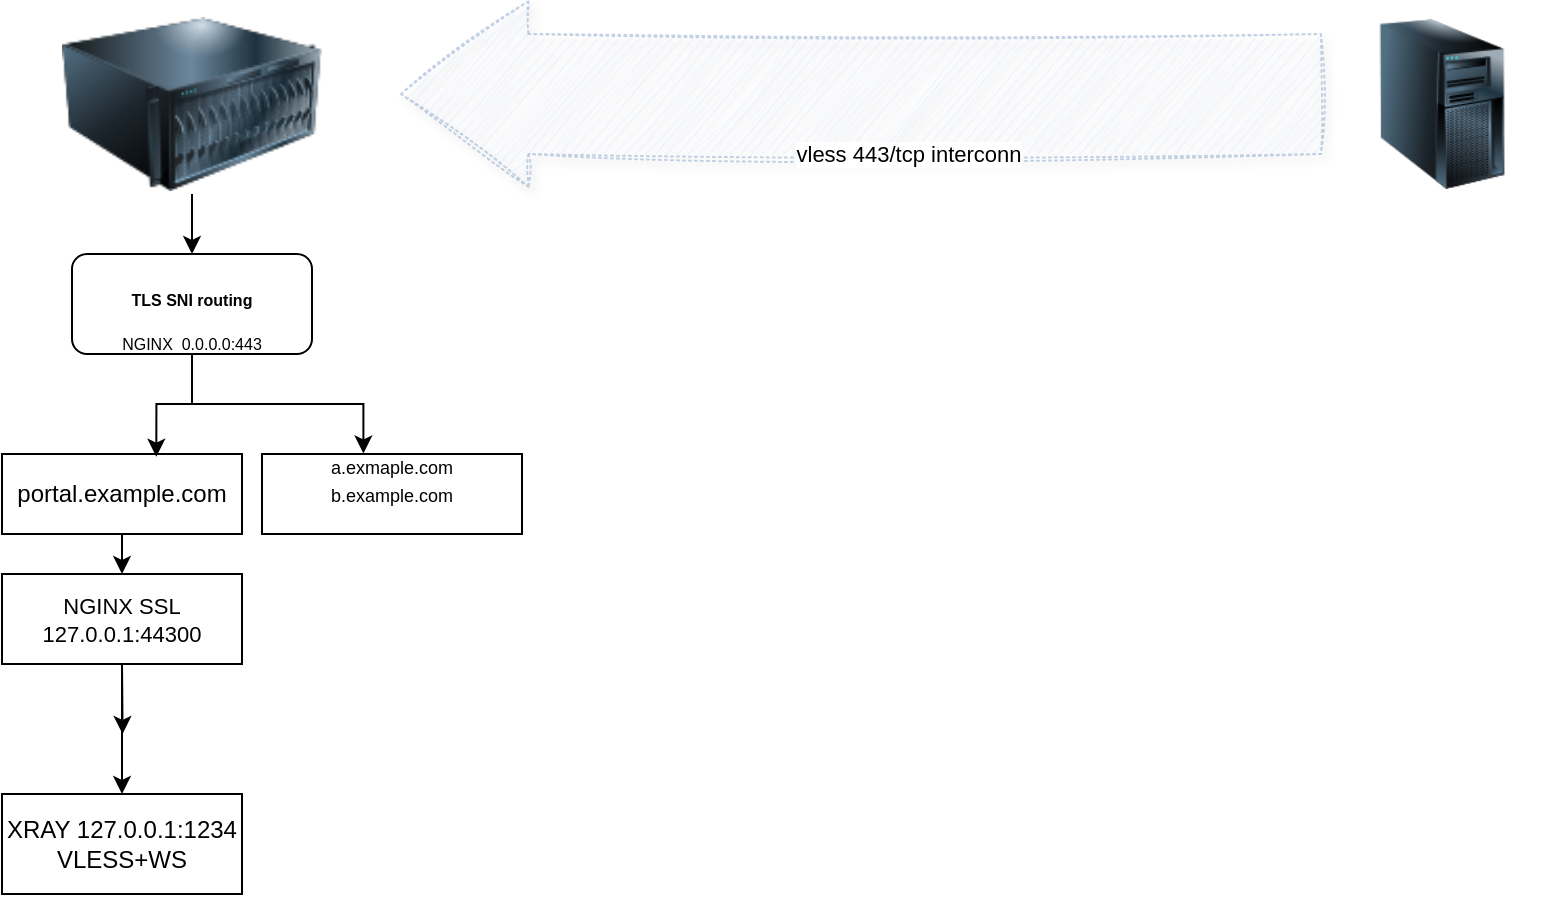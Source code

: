 <mxfile version="24.8.6">
  <diagram name="Страница — 1" id="QWWhaRhY9D7dxEq5PxqZ">
    <mxGraphModel dx="989" dy="520" grid="1" gridSize="10" guides="1" tooltips="1" connect="1" arrows="1" fold="1" page="1" pageScale="1" pageWidth="827" pageHeight="1169" math="0" shadow="0">
      <root>
        <mxCell id="0" />
        <mxCell id="1" parent="0" />
        <mxCell id="2mHUGmnxwJs71J8LvA5L-19" value="" style="rounded=0;orthogonalLoop=1;jettySize=auto;html=1;fillColor=#dae8fc;strokeColor=#6c8ebf;elbow=vertical;shape=flexArrow;opacity=40;shadow=1;flowAnimation=0;sketch=1;curveFitting=1;jiggle=2;dashed=1;dashPattern=1 2;endWidth=31.724;endSize=20.903;width=60;" edge="1" parent="1">
          <mxGeometry relative="1" as="geometry">
            <mxPoint x="670" y="200" as="sourcePoint" />
            <mxPoint x="209" y="200" as="targetPoint" />
            <Array as="points" />
          </mxGeometry>
        </mxCell>
        <mxCell id="2mHUGmnxwJs71J8LvA5L-20" value="vless 443/tcp interconn" style="edgeLabel;html=1;align=center;verticalAlign=middle;resizable=0;points=[];" vertex="1" connectable="0" parent="2mHUGmnxwJs71J8LvA5L-19">
          <mxGeometry x="0.118" y="4" relative="1" as="geometry">
            <mxPoint x="50" y="26" as="offset" />
          </mxGeometry>
        </mxCell>
        <mxCell id="2mHUGmnxwJs71J8LvA5L-12" value="" style="image;html=1;image=img/lib/clip_art/computers/Server_Tower_128x128.png" vertex="1" parent="1">
          <mxGeometry x="680" y="162.5" width="100" height="85" as="geometry" />
        </mxCell>
        <mxCell id="2mHUGmnxwJs71J8LvA5L-25" value="" style="edgeStyle=orthogonalEdgeStyle;rounded=0;orthogonalLoop=1;jettySize=auto;html=1;" edge="1" parent="1" source="2mHUGmnxwJs71J8LvA5L-13" target="2mHUGmnxwJs71J8LvA5L-24">
          <mxGeometry relative="1" as="geometry" />
        </mxCell>
        <mxCell id="2mHUGmnxwJs71J8LvA5L-13" value="" style="image;html=1;image=img/lib/clip_art/computers/Server_128x128.png" vertex="1" parent="1">
          <mxGeometry x="40" y="160" width="130" height="90" as="geometry" />
        </mxCell>
        <mxCell id="2mHUGmnxwJs71J8LvA5L-24" value="&lt;div style=&quot;font-size: 8px;&quot;&gt;&lt;h1 dir=&quot;auto&quot; class=&quot;heading-element&quot;&gt;&lt;font style=&quot;font-size: 8px;&quot;&gt;TLS SNI routing&lt;/font&gt;&lt;/h1&gt;&lt;/div&gt;&lt;div style=&quot;font-size: 8px;&quot;&gt;&lt;font style=&quot;font-size: 8px;&quot;&gt;NGINX&amp;nbsp; 0.0.0.0:443&lt;/font&gt;&lt;/div&gt;" style="rounded=1;whiteSpace=wrap;html=1;" vertex="1" parent="1">
          <mxGeometry x="45" y="280" width="120" height="50" as="geometry" />
        </mxCell>
        <mxCell id="2mHUGmnxwJs71J8LvA5L-28" value="&lt;div&gt;&lt;font style=&quot;font-size: 9px;&quot;&gt;a.exmaple.com&lt;/font&gt;&lt;/div&gt;&lt;div&gt;&lt;font style=&quot;font-size: 9px;&quot;&gt;b.example.com&lt;br&gt;&lt;/font&gt;&lt;/div&gt;&lt;div&gt;&lt;font style=&quot;font-size: 9px;&quot;&gt;&lt;br&gt;&lt;/font&gt;&lt;/div&gt;" style="rounded=0;whiteSpace=wrap;html=1;" vertex="1" parent="1">
          <mxGeometry x="140" y="380" width="130" height="40" as="geometry" />
        </mxCell>
        <mxCell id="2mHUGmnxwJs71J8LvA5L-29" value="&lt;div&gt;XRAY 127.0.0.1:1234&lt;/div&gt;&lt;div&gt;VLESS+WS&lt;br&gt;&lt;/div&gt;" style="rounded=0;whiteSpace=wrap;html=1;" vertex="1" parent="1">
          <mxGeometry x="10" y="550" width="120" height="50" as="geometry" />
        </mxCell>
        <mxCell id="2mHUGmnxwJs71J8LvA5L-37" style="edgeStyle=orthogonalEdgeStyle;rounded=0;orthogonalLoop=1;jettySize=auto;html=1;exitX=0.5;exitY=1;exitDx=0;exitDy=0;entryX=0.5;entryY=0;entryDx=0;entryDy=0;" edge="1" parent="1" source="2mHUGmnxwJs71J8LvA5L-31" target="2mHUGmnxwJs71J8LvA5L-33">
          <mxGeometry relative="1" as="geometry" />
        </mxCell>
        <mxCell id="2mHUGmnxwJs71J8LvA5L-31" value="portal.example.com" style="rounded=0;whiteSpace=wrap;html=1;" vertex="1" parent="1">
          <mxGeometry x="10" y="380" width="120" height="40" as="geometry" />
        </mxCell>
        <mxCell id="2mHUGmnxwJs71J8LvA5L-36" style="edgeStyle=orthogonalEdgeStyle;rounded=0;orthogonalLoop=1;jettySize=auto;html=1;exitX=0.5;exitY=1;exitDx=0;exitDy=0;entryX=0.5;entryY=0;entryDx=0;entryDy=0;" edge="1" parent="1" source="2mHUGmnxwJs71J8LvA5L-33" target="2mHUGmnxwJs71J8LvA5L-29">
          <mxGeometry relative="1" as="geometry" />
        </mxCell>
        <mxCell id="2mHUGmnxwJs71J8LvA5L-38" style="edgeStyle=orthogonalEdgeStyle;rounded=0;orthogonalLoop=1;jettySize=auto;html=1;exitX=0.5;exitY=1;exitDx=0;exitDy=0;" edge="1" parent="1" source="2mHUGmnxwJs71J8LvA5L-33">
          <mxGeometry relative="1" as="geometry">
            <mxPoint x="70.31" y="520" as="targetPoint" />
          </mxGeometry>
        </mxCell>
        <mxCell id="2mHUGmnxwJs71J8LvA5L-33" value="&lt;div style=&quot;font-size: 11px;&quot;&gt;&lt;font style=&quot;font-size: 11px;&quot;&gt;NGINX SSL &lt;/font&gt;&lt;font style=&quot;font-size: 11px;&quot;&gt;127.0.0.1:44300&lt;br&gt;&lt;/font&gt;&lt;/div&gt;" style="rounded=0;whiteSpace=wrap;html=1;" vertex="1" parent="1">
          <mxGeometry x="10" y="440" width="120" height="45" as="geometry" />
        </mxCell>
        <mxCell id="2mHUGmnxwJs71J8LvA5L-34" style="edgeStyle=orthogonalEdgeStyle;rounded=0;orthogonalLoop=1;jettySize=auto;html=1;exitX=0.5;exitY=1;exitDx=0;exitDy=0;entryX=0.643;entryY=0.034;entryDx=0;entryDy=0;entryPerimeter=0;" edge="1" parent="1" source="2mHUGmnxwJs71J8LvA5L-24" target="2mHUGmnxwJs71J8LvA5L-31">
          <mxGeometry relative="1" as="geometry" />
        </mxCell>
        <mxCell id="2mHUGmnxwJs71J8LvA5L-35" style="edgeStyle=orthogonalEdgeStyle;rounded=0;orthogonalLoop=1;jettySize=auto;html=1;entryX=0.39;entryY=-0.007;entryDx=0;entryDy=0;entryPerimeter=0;" edge="1" parent="1" source="2mHUGmnxwJs71J8LvA5L-24" target="2mHUGmnxwJs71J8LvA5L-28">
          <mxGeometry relative="1" as="geometry" />
        </mxCell>
        <mxCell id="2mHUGmnxwJs71J8LvA5L-39" style="edgeStyle=orthogonalEdgeStyle;rounded=0;orthogonalLoop=1;jettySize=auto;html=1;exitX=0.5;exitY=1;exitDx=0;exitDy=0;" edge="1" parent="1" source="2mHUGmnxwJs71J8LvA5L-28" target="2mHUGmnxwJs71J8LvA5L-28">
          <mxGeometry relative="1" as="geometry" />
        </mxCell>
        <mxCell id="2mHUGmnxwJs71J8LvA5L-40" style="edgeStyle=orthogonalEdgeStyle;rounded=0;orthogonalLoop=1;jettySize=auto;html=1;exitX=0.5;exitY=1;exitDx=0;exitDy=0;" edge="1" parent="1" source="2mHUGmnxwJs71J8LvA5L-28" target="2mHUGmnxwJs71J8LvA5L-28">
          <mxGeometry relative="1" as="geometry" />
        </mxCell>
      </root>
    </mxGraphModel>
  </diagram>
</mxfile>
